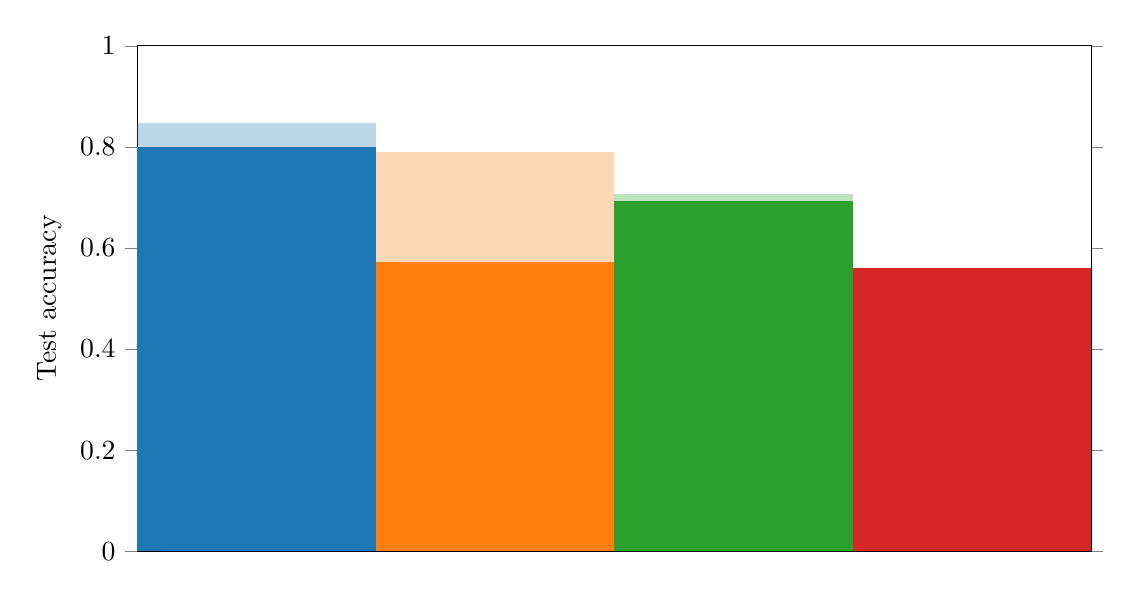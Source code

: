 % This file was created by matplotlib2tikz v0.6.18.
\begin{tikzpicture}

\definecolor{color0}{rgb}{0.122,0.467,0.706}
\definecolor{color1}{rgb}{1,0.498,0.055}
\definecolor{color2}{rgb}{0.173,0.627,0.173}
\definecolor{color3}{rgb}{0.839,0.153,0.157}

\begin{axis}[
every y tick label/.style = {
rotate=0
},
height=8cm,
tick align=outside,
width=13.698cm,
x grid style={white!69.02!black},
xmajorticks=false,
xmin=0.5, xmax=4.5,
y grid style={white!69.02!black},
ylabel={Test accuracy},
ymin=0, ymax=1,
ytick pos=both
]
\draw[fill=color0,draw opacity=0,fill opacity=0.3] (axis cs:0.5,0) rectangle (axis cs:1.5,0.848);
\draw[fill=color1,draw opacity=0,fill opacity=0.3] (axis cs:1.5,0) rectangle (axis cs:2.5,0.79);
\draw[fill=color2,draw opacity=0,fill opacity=0.3] (axis cs:2.5,0) rectangle (axis cs:3.5,0.707);
\draw[fill=color3,draw opacity=0,fill opacity=0.3] (axis cs:3.5,0) rectangle (axis cs:4.5,0.56);
\draw[fill=color0,draw opacity=0] (axis cs:0.5,0) rectangle (axis cs:1.5,0.799);
\draw[fill=color1,draw opacity=0] (axis cs:1.5,0) rectangle (axis cs:2.5,0.572);
\draw[fill=color2,draw opacity=0] (axis cs:2.5,0) rectangle (axis cs:3.5,0.693);
\draw[fill=color3,draw opacity=0] (axis cs:3.5,0) rectangle (axis cs:4.5,0.56);
\end{axis}

\end{tikzpicture}